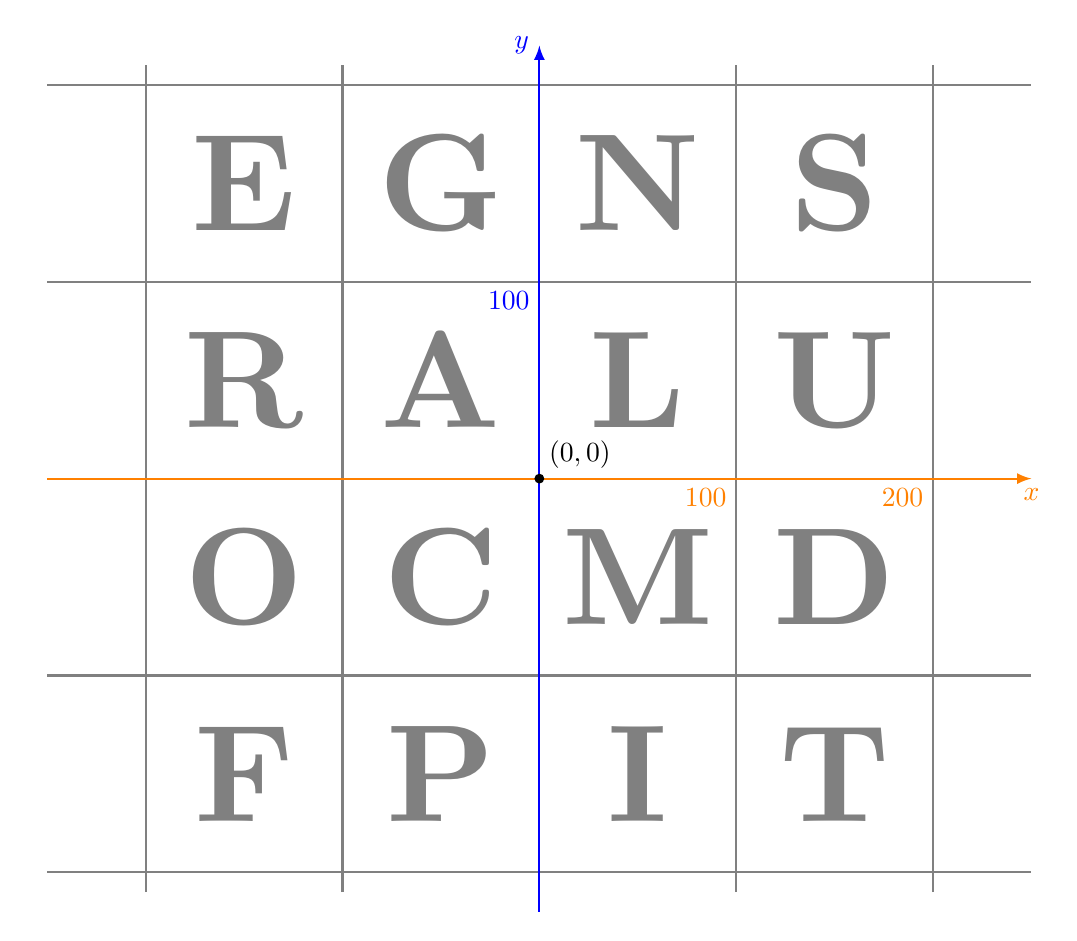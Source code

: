 \tikzstyle{line} = [draw,gray,thick]
\tikzstyle{arrow} = [->,>=latex,thick]
\begin{tikzpicture}[scale=0.25]

\draw[line] (-25,10)--(25,10);
\draw[line] (-25,20)--(25,20);
\draw[line] (-25,-10)--(25,-10);
\draw[line] (-25,-20)--(25,-20);

\draw[line] (10,-21)--(10,21);
\draw[line] (20,-21)--(20,21);
\draw[line] (-10,-21)--(-10,21);
\draw[line] (-20,-21)--(-20,21);




% Enigme : TURING
\begin{scope}[gray]
\node[scale=5] at (15,-15) {\bf T};
\node[scale=5] at (15,5) {\bf U};
\node[scale=5] at (-15,5) {\bf R};
\node[scale=5] at (5,-15) {\bf I};
\node[scale=5] at (5,15) {\bf N};
\node[scale=5] at (-5,15) {\bf G};


% Bad letters
\node[scale=5] at (-15,15) {\bf E};
\node[scale=5] at (15,15) {\bf S};
\node[scale=5] at (-15,-5) {\bf O};
\node[scale=5] at (-5,5) {\bf A};
\node[scale=5] at (5,5) {\bf L};
\node[scale=5] at (-5,-5) {\bf C};
\node[scale=5] at (5,-5) {\bf M};
\node[scale=5] at (15,-5) {\bf D};
\node[scale=5] at (-15,-15) {\bf F};
\node[scale=5] at (-5,-15) {\bf P};
\end{scope}



\draw[arrow,orange] (-25,0)--(25,0) node[below]{$x$};
\draw[arrow,blue] (0,-22)--(0,22) node[left]{$y$};

\node[above right] at (0,0) {$(0,0)$};
\node[below left, orange] at (10,0) {$100$};
\node[below left, orange] at (20,0) {$200$};
\node[below left, blue] at (0,10) {$100$};

\fill (0,0) circle (0.25);




\end{tikzpicture}
